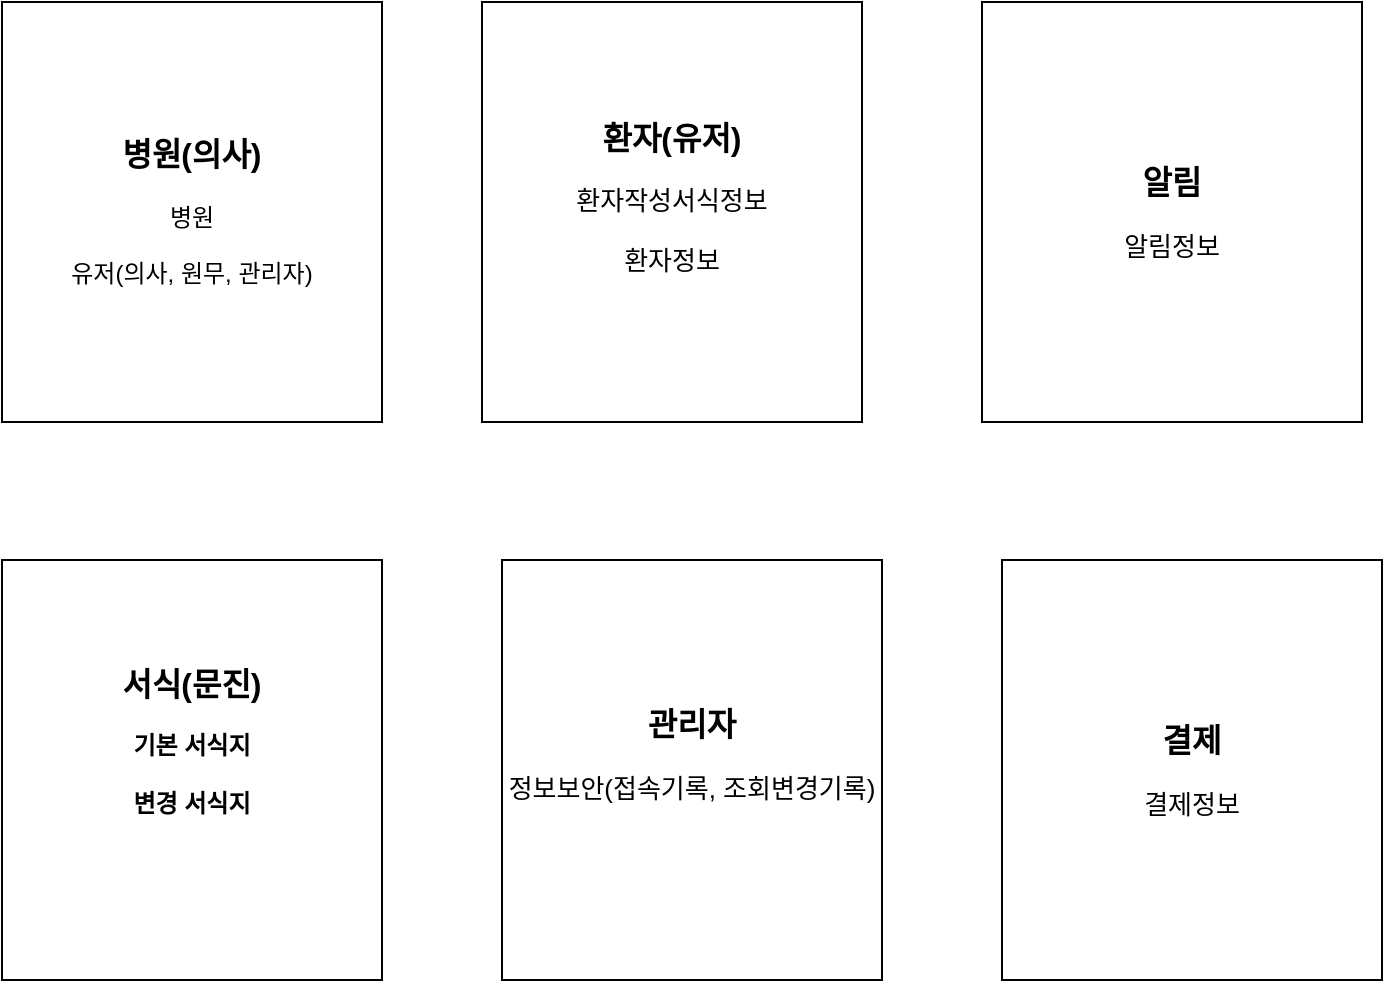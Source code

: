 <mxfile version="21.7.2" type="github">
  <diagram name="페이지-1" id="xntE4QRQAVohVYgku4q2">
    <mxGraphModel dx="1434" dy="759" grid="1" gridSize="10" guides="1" tooltips="1" connect="1" arrows="1" fold="1" page="1" pageScale="1" pageWidth="827" pageHeight="1169" math="0" shadow="0">
      <root>
        <mxCell id="0" />
        <mxCell id="1" parent="0" />
        <mxCell id="lN2TJ2HgKJQQcKIHXumm-1" value="&lt;b style=&quot;font-size: 16px;&quot;&gt;병원(의사)&lt;br&gt;&lt;/b&gt;&lt;br&gt;병원&lt;br&gt;&lt;br&gt;유저(의사, 원무, 관리자)&lt;br&gt;" style="rounded=0;whiteSpace=wrap;html=1;" parent="1" vertex="1">
          <mxGeometry x="90" y="151" width="190" height="210" as="geometry" />
        </mxCell>
        <mxCell id="lN2TJ2HgKJQQcKIHXumm-2" value="&lt;font style=&quot;&quot;&gt;&lt;b style=&quot;&quot;&gt;&lt;font style=&quot;font-size: 16px;&quot;&gt;환자(유저)&lt;/font&gt;&lt;/b&gt;&lt;br&gt;&lt;br&gt;&lt;span style=&quot;font-size: 13px;&quot;&gt;환자작성서식정보&lt;/span&gt;&lt;br&gt;&lt;br&gt;&lt;span style=&quot;font-size: 13px;&quot;&gt;환자정보&lt;br&gt;&lt;/span&gt;&lt;br&gt;&lt;/font&gt;" style="rounded=0;whiteSpace=wrap;html=1;" parent="1" vertex="1">
          <mxGeometry x="330" y="151" width="190" height="210" as="geometry" />
        </mxCell>
        <mxCell id="lN2TJ2HgKJQQcKIHXumm-3" value="&lt;span style=&quot;font-size: 16px;&quot;&gt;&lt;b&gt;관리자&lt;/b&gt;&lt;/span&gt;&lt;br&gt;&lt;br&gt;&lt;font style=&quot;font-size: 13px;&quot;&gt;정보보안(접속기록, 조회변경기록)&lt;br&gt;&lt;br&gt;&lt;/font&gt;" style="rounded=0;whiteSpace=wrap;html=1;" parent="1" vertex="1">
          <mxGeometry x="340" y="430" width="190" height="210" as="geometry" />
        </mxCell>
        <mxCell id="9MxwhZOGX7eoKfRrEs-K-1" value="&lt;span style=&quot;&quot;&gt;&lt;b&gt;&lt;font style=&quot;font-size: 16px;&quot;&gt;서식(문진)&lt;/font&gt;&lt;br&gt;&lt;br&gt;기본 서식지&lt;br&gt;&lt;br&gt;변경 서식지&lt;br&gt;&lt;br&gt;&lt;br&gt;&lt;/b&gt;&lt;/span&gt;" style="rounded=0;whiteSpace=wrap;html=1;" vertex="1" parent="1">
          <mxGeometry x="90" y="430" width="190" height="210" as="geometry" />
        </mxCell>
        <mxCell id="9MxwhZOGX7eoKfRrEs-K-2" value="&lt;span style=&quot;font-size: 16px;&quot;&gt;&lt;b&gt;알림&lt;/b&gt;&lt;/span&gt;&lt;br&gt;&lt;br&gt;&lt;font style=&quot;font-size: 13px;&quot;&gt;알림정보&lt;br&gt;&lt;/font&gt;" style="rounded=0;whiteSpace=wrap;html=1;" vertex="1" parent="1">
          <mxGeometry x="580" y="151" width="190" height="210" as="geometry" />
        </mxCell>
        <mxCell id="9MxwhZOGX7eoKfRrEs-K-3" value="&lt;span style=&quot;font-size: 16px;&quot;&gt;&lt;b&gt;결제&lt;/b&gt;&lt;/span&gt;&lt;br&gt;&lt;br&gt;&lt;font style=&quot;font-size: 13px;&quot;&gt;결제정보&lt;br&gt;&lt;/font&gt;" style="rounded=0;whiteSpace=wrap;html=1;" vertex="1" parent="1">
          <mxGeometry x="590" y="430" width="190" height="210" as="geometry" />
        </mxCell>
      </root>
    </mxGraphModel>
  </diagram>
</mxfile>
